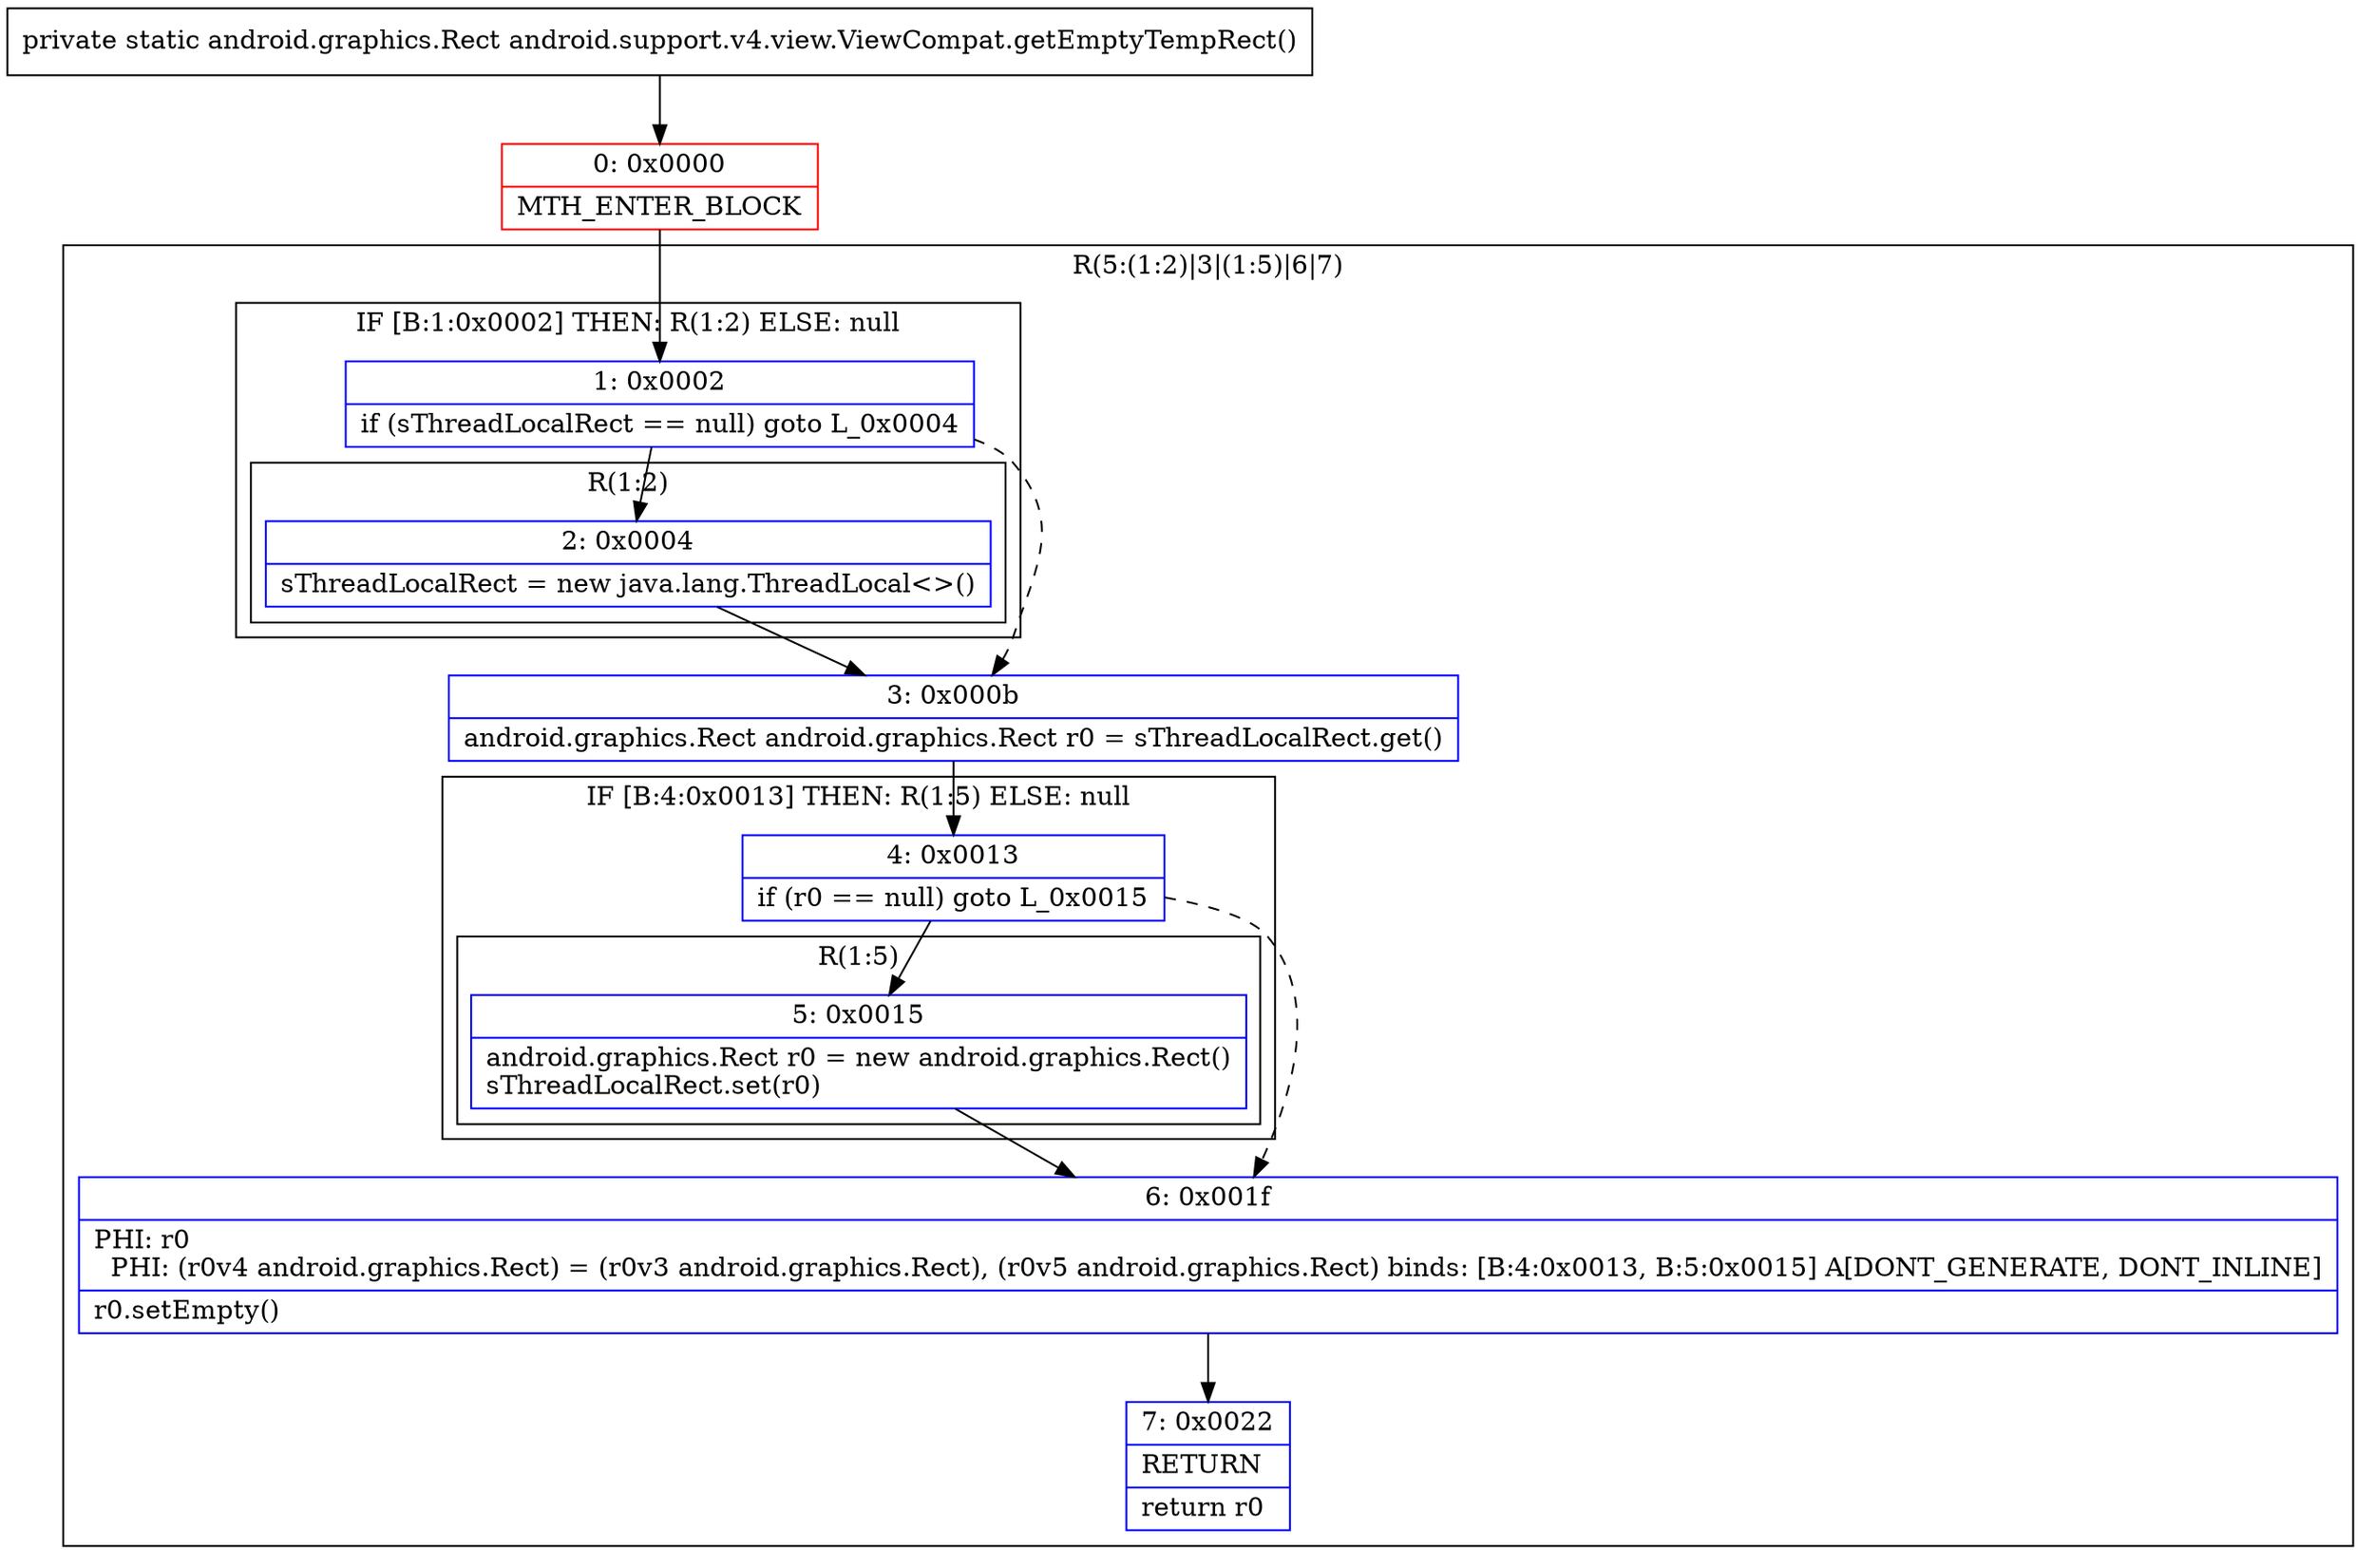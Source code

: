 digraph "CFG forandroid.support.v4.view.ViewCompat.getEmptyTempRect()Landroid\/graphics\/Rect;" {
subgraph cluster_Region_1086704357 {
label = "R(5:(1:2)|3|(1:5)|6|7)";
node [shape=record,color=blue];
subgraph cluster_IfRegion_307091406 {
label = "IF [B:1:0x0002] THEN: R(1:2) ELSE: null";
node [shape=record,color=blue];
Node_1 [shape=record,label="{1\:\ 0x0002|if (sThreadLocalRect == null) goto L_0x0004\l}"];
subgraph cluster_Region_303257776 {
label = "R(1:2)";
node [shape=record,color=blue];
Node_2 [shape=record,label="{2\:\ 0x0004|sThreadLocalRect = new java.lang.ThreadLocal\<\>()\l}"];
}
}
Node_3 [shape=record,label="{3\:\ 0x000b|android.graphics.Rect android.graphics.Rect r0 = sThreadLocalRect.get()\l}"];
subgraph cluster_IfRegion_900380341 {
label = "IF [B:4:0x0013] THEN: R(1:5) ELSE: null";
node [shape=record,color=blue];
Node_4 [shape=record,label="{4\:\ 0x0013|if (r0 == null) goto L_0x0015\l}"];
subgraph cluster_Region_1186852561 {
label = "R(1:5)";
node [shape=record,color=blue];
Node_5 [shape=record,label="{5\:\ 0x0015|android.graphics.Rect r0 = new android.graphics.Rect()\lsThreadLocalRect.set(r0)\l}"];
}
}
Node_6 [shape=record,label="{6\:\ 0x001f|PHI: r0 \l  PHI: (r0v4 android.graphics.Rect) = (r0v3 android.graphics.Rect), (r0v5 android.graphics.Rect) binds: [B:4:0x0013, B:5:0x0015] A[DONT_GENERATE, DONT_INLINE]\l|r0.setEmpty()\l}"];
Node_7 [shape=record,label="{7\:\ 0x0022|RETURN\l|return r0\l}"];
}
Node_0 [shape=record,color=red,label="{0\:\ 0x0000|MTH_ENTER_BLOCK\l}"];
MethodNode[shape=record,label="{private static android.graphics.Rect android.support.v4.view.ViewCompat.getEmptyTempRect() }"];
MethodNode -> Node_0;
Node_1 -> Node_2;
Node_1 -> Node_3[style=dashed];
Node_2 -> Node_3;
Node_3 -> Node_4;
Node_4 -> Node_5;
Node_4 -> Node_6[style=dashed];
Node_5 -> Node_6;
Node_6 -> Node_7;
Node_0 -> Node_1;
}

